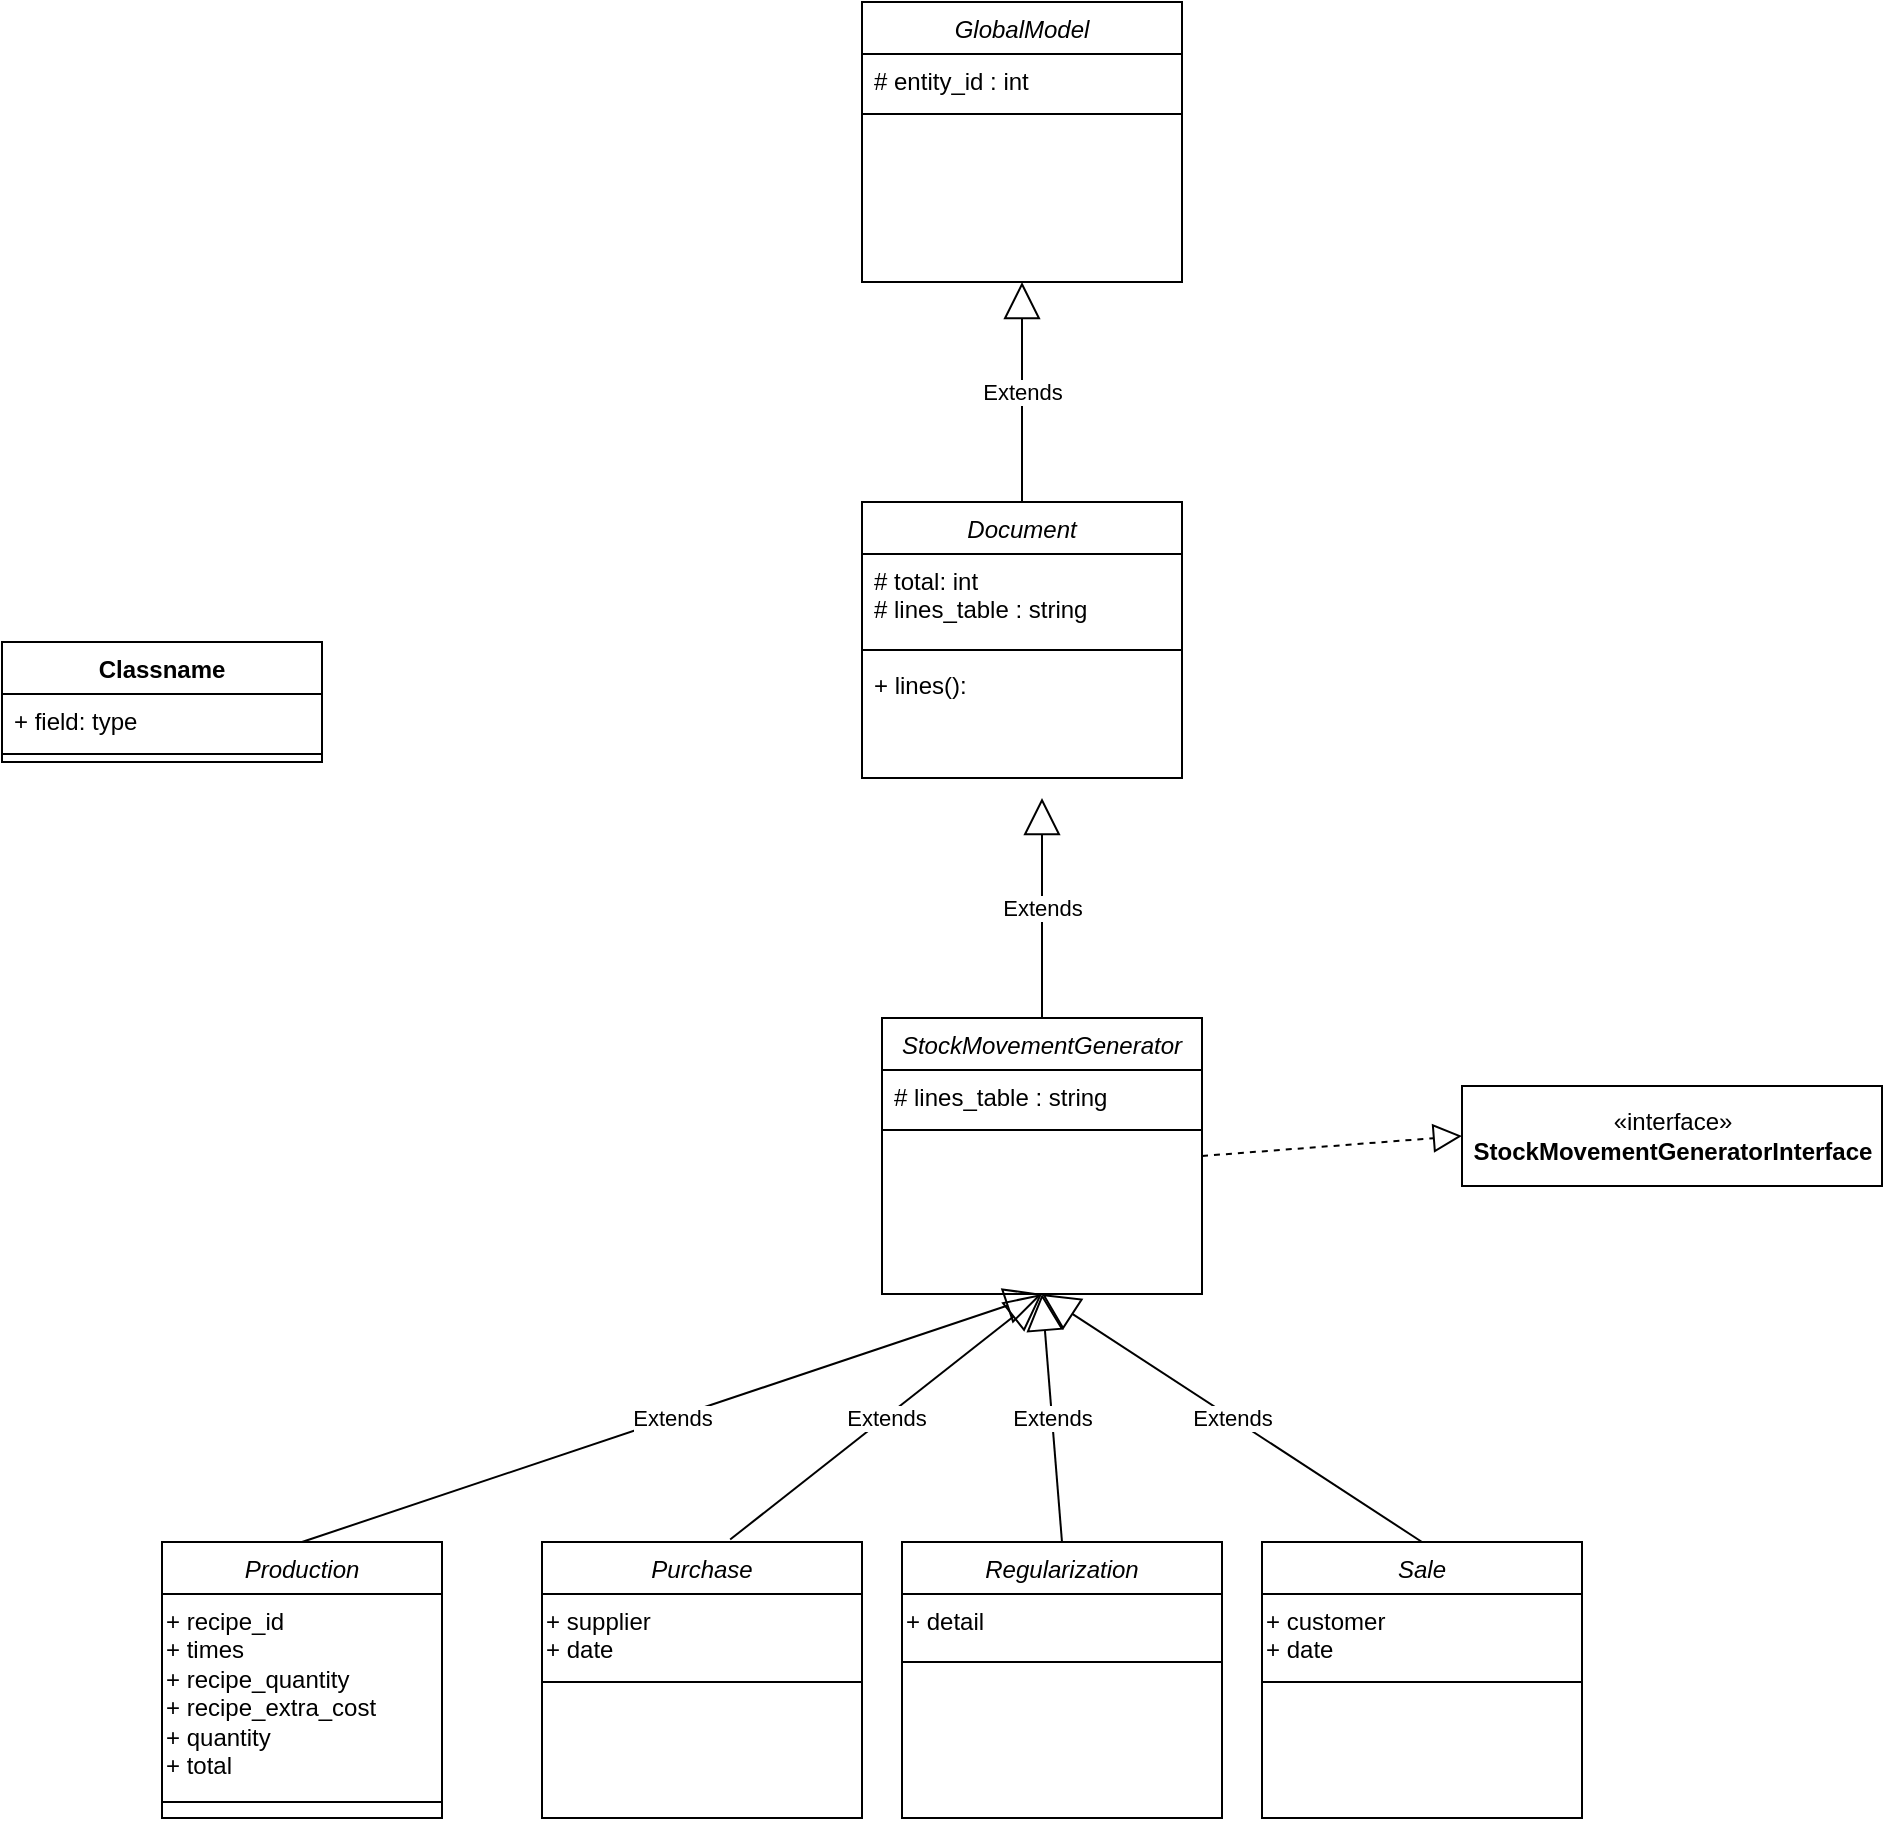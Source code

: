 <mxfile version="15.6.0" type="github">
  <diagram id="C5RBs43oDa-KdzZeNtuy" name="Page-1">
    <mxGraphModel dx="2249" dy="762" grid="1" gridSize="10" guides="1" tooltips="1" connect="1" arrows="1" fold="1" page="1" pageScale="1" pageWidth="827" pageHeight="1169" math="0" shadow="0">
      <root>
        <mxCell id="WIyWlLk6GJQsqaUBKTNV-0" />
        <mxCell id="WIyWlLk6GJQsqaUBKTNV-1" parent="WIyWlLk6GJQsqaUBKTNV-0" />
        <mxCell id="zkfFHV4jXpPFQw0GAbJ--0" value="GlobalModel&#xa;" style="swimlane;fontStyle=2;align=center;verticalAlign=top;childLayout=stackLayout;horizontal=1;startSize=26;horizontalStack=0;resizeParent=1;resizeLast=0;collapsible=1;marginBottom=0;rounded=0;shadow=0;strokeWidth=1;" parent="WIyWlLk6GJQsqaUBKTNV-1" vertex="1">
          <mxGeometry x="220" y="120" width="160" height="140" as="geometry">
            <mxRectangle x="230" y="140" width="160" height="26" as="alternateBounds" />
          </mxGeometry>
        </mxCell>
        <mxCell id="zkfFHV4jXpPFQw0GAbJ--1" value="# entity_id : int" style="text;align=left;verticalAlign=top;spacingLeft=4;spacingRight=4;overflow=hidden;rotatable=0;points=[[0,0.5],[1,0.5]];portConstraint=eastwest;" parent="zkfFHV4jXpPFQw0GAbJ--0" vertex="1">
          <mxGeometry y="26" width="160" height="26" as="geometry" />
        </mxCell>
        <mxCell id="zkfFHV4jXpPFQw0GAbJ--4" value="" style="line;html=1;strokeWidth=1;align=left;verticalAlign=middle;spacingTop=-1;spacingLeft=3;spacingRight=3;rotatable=0;labelPosition=right;points=[];portConstraint=eastwest;" parent="zkfFHV4jXpPFQw0GAbJ--0" vertex="1">
          <mxGeometry y="52" width="160" height="8" as="geometry" />
        </mxCell>
        <mxCell id="2enkUyAoRI4TT14OIpSk-1" value="Document&#xa;" style="swimlane;fontStyle=2;align=center;verticalAlign=top;childLayout=stackLayout;horizontal=1;startSize=26;horizontalStack=0;resizeParent=1;resizeLast=0;collapsible=1;marginBottom=0;rounded=0;shadow=0;strokeWidth=1;" vertex="1" parent="WIyWlLk6GJQsqaUBKTNV-1">
          <mxGeometry x="220" y="370" width="160" height="138" as="geometry">
            <mxRectangle x="230" y="140" width="160" height="26" as="alternateBounds" />
          </mxGeometry>
        </mxCell>
        <mxCell id="2enkUyAoRI4TT14OIpSk-55" value="# total: int&#xa;# lines_table : string&#xa;&#xa;&#xa;&#xa;&#xa;" style="text;align=left;verticalAlign=top;spacingLeft=4;spacingRight=4;overflow=hidden;rotatable=0;points=[[0,0.5],[1,0.5]];portConstraint=eastwest;" vertex="1" parent="2enkUyAoRI4TT14OIpSk-1">
          <mxGeometry y="26" width="160" height="44" as="geometry" />
        </mxCell>
        <mxCell id="2enkUyAoRI4TT14OIpSk-5" value="" style="line;html=1;strokeWidth=1;align=left;verticalAlign=middle;spacingTop=-1;spacingLeft=3;spacingRight=3;rotatable=0;labelPosition=right;points=[];portConstraint=eastwest;" vertex="1" parent="2enkUyAoRI4TT14OIpSk-1">
          <mxGeometry y="70" width="160" height="8" as="geometry" />
        </mxCell>
        <mxCell id="2enkUyAoRI4TT14OIpSk-53" value="+ lines():" style="text;strokeColor=none;fillColor=none;align=left;verticalAlign=top;spacingLeft=4;spacingRight=4;overflow=hidden;rotatable=0;points=[[0,0.5],[1,0.5]];portConstraint=eastwest;" vertex="1" parent="2enkUyAoRI4TT14OIpSk-1">
          <mxGeometry y="78" width="160" height="26" as="geometry" />
        </mxCell>
        <mxCell id="2enkUyAoRI4TT14OIpSk-15" value="Extends" style="endArrow=block;endSize=16;endFill=0;html=1;rounded=0;entryX=0.5;entryY=1;entryDx=0;entryDy=0;exitX=0.5;exitY=0;exitDx=0;exitDy=0;" edge="1" parent="WIyWlLk6GJQsqaUBKTNV-1" source="2enkUyAoRI4TT14OIpSk-1" target="zkfFHV4jXpPFQw0GAbJ--0">
          <mxGeometry width="160" relative="1" as="geometry">
            <mxPoint x="330" y="390" as="sourcePoint" />
            <mxPoint x="490" y="390" as="targetPoint" />
          </mxGeometry>
        </mxCell>
        <mxCell id="2enkUyAoRI4TT14OIpSk-20" value="Sale" style="swimlane;fontStyle=2;align=center;verticalAlign=top;childLayout=stackLayout;horizontal=1;startSize=26;horizontalStack=0;resizeParent=1;resizeLast=0;collapsible=1;marginBottom=0;rounded=0;shadow=0;strokeWidth=1;" vertex="1" parent="WIyWlLk6GJQsqaUBKTNV-1">
          <mxGeometry x="420" y="890" width="160" height="138" as="geometry">
            <mxRectangle x="230" y="140" width="160" height="26" as="alternateBounds" />
          </mxGeometry>
        </mxCell>
        <mxCell id="2enkUyAoRI4TT14OIpSk-59" value="+ customer&lt;br&gt;+ date" style="text;whiteSpace=wrap;html=1;" vertex="1" parent="2enkUyAoRI4TT14OIpSk-20">
          <mxGeometry y="26" width="160" height="40" as="geometry" />
        </mxCell>
        <mxCell id="2enkUyAoRI4TT14OIpSk-22" value="" style="line;html=1;strokeWidth=1;align=left;verticalAlign=middle;spacingTop=-1;spacingLeft=3;spacingRight=3;rotatable=0;labelPosition=right;points=[];portConstraint=eastwest;" vertex="1" parent="2enkUyAoRI4TT14OIpSk-20">
          <mxGeometry y="66" width="160" height="8" as="geometry" />
        </mxCell>
        <mxCell id="2enkUyAoRI4TT14OIpSk-23" value="Extends" style="endArrow=block;endSize=16;endFill=0;html=1;rounded=0;exitX=0.5;exitY=0;exitDx=0;exitDy=0;entryX=0.5;entryY=1;entryDx=0;entryDy=0;" edge="1" parent="WIyWlLk6GJQsqaUBKTNV-1" source="2enkUyAoRI4TT14OIpSk-20" target="2enkUyAoRI4TT14OIpSk-31">
          <mxGeometry width="160" relative="1" as="geometry">
            <mxPoint x="330" y="638" as="sourcePoint" />
            <mxPoint x="300" y="508" as="targetPoint" />
          </mxGeometry>
        </mxCell>
        <mxCell id="2enkUyAoRI4TT14OIpSk-24" value="«interface»&lt;br&gt;&lt;b&gt;StockMovementGeneratorInterface&lt;/b&gt;" style="html=1;" vertex="1" parent="WIyWlLk6GJQsqaUBKTNV-1">
          <mxGeometry x="520" y="662" width="210" height="50" as="geometry" />
        </mxCell>
        <mxCell id="2enkUyAoRI4TT14OIpSk-30" value="" style="endArrow=block;dashed=1;endFill=0;endSize=12;html=1;rounded=0;entryX=0;entryY=0.5;entryDx=0;entryDy=0;exitX=1;exitY=0.5;exitDx=0;exitDy=0;" edge="1" parent="WIyWlLk6GJQsqaUBKTNV-1" source="2enkUyAoRI4TT14OIpSk-31" target="2enkUyAoRI4TT14OIpSk-24">
          <mxGeometry width="160" relative="1" as="geometry">
            <mxPoint x="380" y="450" as="sourcePoint" />
            <mxPoint x="490" y="540" as="targetPoint" />
          </mxGeometry>
        </mxCell>
        <mxCell id="2enkUyAoRI4TT14OIpSk-31" value="StockMovementGenerator" style="swimlane;fontStyle=2;align=center;verticalAlign=top;childLayout=stackLayout;horizontal=1;startSize=26;horizontalStack=0;resizeParent=1;resizeLast=0;collapsible=1;marginBottom=0;rounded=0;shadow=0;strokeWidth=1;" vertex="1" parent="WIyWlLk6GJQsqaUBKTNV-1">
          <mxGeometry x="230" y="628" width="160" height="138" as="geometry">
            <mxRectangle x="230" y="140" width="160" height="26" as="alternateBounds" />
          </mxGeometry>
        </mxCell>
        <mxCell id="2enkUyAoRI4TT14OIpSk-32" value="# lines_table : string&#xa;" style="text;align=left;verticalAlign=top;spacingLeft=4;spacingRight=4;overflow=hidden;rotatable=0;points=[[0,0.5],[1,0.5]];portConstraint=eastwest;" vertex="1" parent="2enkUyAoRI4TT14OIpSk-31">
          <mxGeometry y="26" width="160" height="26" as="geometry" />
        </mxCell>
        <mxCell id="2enkUyAoRI4TT14OIpSk-33" value="" style="line;html=1;strokeWidth=1;align=left;verticalAlign=middle;spacingTop=-1;spacingLeft=3;spacingRight=3;rotatable=0;labelPosition=right;points=[];portConstraint=eastwest;" vertex="1" parent="2enkUyAoRI4TT14OIpSk-31">
          <mxGeometry y="52" width="160" height="8" as="geometry" />
        </mxCell>
        <mxCell id="2enkUyAoRI4TT14OIpSk-34" value="Extends" style="endArrow=block;endSize=16;endFill=0;html=1;rounded=0;exitX=0.5;exitY=0;exitDx=0;exitDy=0;" edge="1" parent="WIyWlLk6GJQsqaUBKTNV-1" source="2enkUyAoRI4TT14OIpSk-31">
          <mxGeometry width="160" relative="1" as="geometry">
            <mxPoint x="340" y="648" as="sourcePoint" />
            <mxPoint x="310" y="518.0" as="targetPoint" />
          </mxGeometry>
        </mxCell>
        <mxCell id="2enkUyAoRI4TT14OIpSk-35" value="Regularization" style="swimlane;fontStyle=2;align=center;verticalAlign=top;childLayout=stackLayout;horizontal=1;startSize=26;horizontalStack=0;resizeParent=1;resizeLast=0;collapsible=1;marginBottom=0;rounded=0;shadow=0;strokeWidth=1;" vertex="1" parent="WIyWlLk6GJQsqaUBKTNV-1">
          <mxGeometry x="240" y="890" width="160" height="138" as="geometry">
            <mxRectangle x="230" y="140" width="160" height="26" as="alternateBounds" />
          </mxGeometry>
        </mxCell>
        <mxCell id="2enkUyAoRI4TT14OIpSk-58" value="+ detail" style="text;whiteSpace=wrap;html=1;" vertex="1" parent="2enkUyAoRI4TT14OIpSk-35">
          <mxGeometry y="26" width="160" height="30" as="geometry" />
        </mxCell>
        <mxCell id="2enkUyAoRI4TT14OIpSk-36" value="" style="line;html=1;strokeWidth=1;align=left;verticalAlign=middle;spacingTop=-1;spacingLeft=3;spacingRight=3;rotatable=0;labelPosition=right;points=[];portConstraint=eastwest;" vertex="1" parent="2enkUyAoRI4TT14OIpSk-35">
          <mxGeometry y="56" width="160" height="8" as="geometry" />
        </mxCell>
        <mxCell id="2enkUyAoRI4TT14OIpSk-37" value="Production" style="swimlane;fontStyle=2;align=center;verticalAlign=top;childLayout=stackLayout;horizontal=1;startSize=26;horizontalStack=0;resizeParent=1;resizeLast=0;collapsible=1;marginBottom=0;rounded=0;shadow=0;strokeWidth=1;" vertex="1" parent="WIyWlLk6GJQsqaUBKTNV-1">
          <mxGeometry x="-130" y="890" width="140" height="138" as="geometry">
            <mxRectangle x="230" y="140" width="160" height="26" as="alternateBounds" />
          </mxGeometry>
        </mxCell>
        <mxCell id="2enkUyAoRI4TT14OIpSk-56" value="+ recipe_id&lt;br&gt;+ times&lt;br&gt;+ recipe_quantity&lt;br&gt;+ recipe_extra_cost&lt;br&gt;+ quantity&lt;br&gt;+ total" style="text;whiteSpace=wrap;html=1;" vertex="1" parent="2enkUyAoRI4TT14OIpSk-37">
          <mxGeometry y="26" width="140" height="100" as="geometry" />
        </mxCell>
        <mxCell id="2enkUyAoRI4TT14OIpSk-38" value="" style="line;html=1;strokeWidth=1;align=left;verticalAlign=middle;spacingTop=-1;spacingLeft=3;spacingRight=3;rotatable=0;labelPosition=right;points=[];portConstraint=eastwest;" vertex="1" parent="2enkUyAoRI4TT14OIpSk-37">
          <mxGeometry y="126" width="140" height="8" as="geometry" />
        </mxCell>
        <mxCell id="2enkUyAoRI4TT14OIpSk-39" value="Purchase" style="swimlane;fontStyle=2;align=center;verticalAlign=top;childLayout=stackLayout;horizontal=1;startSize=26;horizontalStack=0;resizeParent=1;resizeLast=0;collapsible=1;marginBottom=0;rounded=0;shadow=0;strokeWidth=1;" vertex="1" parent="WIyWlLk6GJQsqaUBKTNV-1">
          <mxGeometry x="60" y="890" width="160" height="138" as="geometry">
            <mxRectangle x="230" y="140" width="160" height="26" as="alternateBounds" />
          </mxGeometry>
        </mxCell>
        <mxCell id="2enkUyAoRI4TT14OIpSk-57" value="+ supplier&lt;br&gt;+ date" style="text;whiteSpace=wrap;html=1;" vertex="1" parent="2enkUyAoRI4TT14OIpSk-39">
          <mxGeometry y="26" width="160" height="40" as="geometry" />
        </mxCell>
        <mxCell id="2enkUyAoRI4TT14OIpSk-40" value="" style="line;html=1;strokeWidth=1;align=left;verticalAlign=middle;spacingTop=-1;spacingLeft=3;spacingRight=3;rotatable=0;labelPosition=right;points=[];portConstraint=eastwest;" vertex="1" parent="2enkUyAoRI4TT14OIpSk-39">
          <mxGeometry y="66" width="160" height="8" as="geometry" />
        </mxCell>
        <mxCell id="2enkUyAoRI4TT14OIpSk-46" value="Extends" style="endArrow=block;endSize=16;endFill=0;html=1;rounded=0;exitX=0.5;exitY=0;exitDx=0;exitDy=0;entryX=0.5;entryY=1;entryDx=0;entryDy=0;" edge="1" parent="WIyWlLk6GJQsqaUBKTNV-1" source="2enkUyAoRI4TT14OIpSk-35" target="2enkUyAoRI4TT14OIpSk-31">
          <mxGeometry width="160" relative="1" as="geometry">
            <mxPoint x="290" y="710" as="sourcePoint" />
            <mxPoint x="450" y="710" as="targetPoint" />
          </mxGeometry>
        </mxCell>
        <mxCell id="2enkUyAoRI4TT14OIpSk-47" value="Extends" style="endArrow=block;endSize=16;endFill=0;html=1;rounded=0;exitX=0.588;exitY=-0.009;exitDx=0;exitDy=0;exitPerimeter=0;entryX=0.5;entryY=1;entryDx=0;entryDy=0;" edge="1" parent="WIyWlLk6GJQsqaUBKTNV-1" source="2enkUyAoRI4TT14OIpSk-39" target="2enkUyAoRI4TT14OIpSk-31">
          <mxGeometry width="160" relative="1" as="geometry">
            <mxPoint x="290" y="710" as="sourcePoint" />
            <mxPoint x="450" y="710" as="targetPoint" />
          </mxGeometry>
        </mxCell>
        <mxCell id="2enkUyAoRI4TT14OIpSk-48" value="Extends" style="endArrow=block;endSize=16;endFill=0;html=1;rounded=0;exitX=0.5;exitY=0;exitDx=0;exitDy=0;entryX=0.5;entryY=1;entryDx=0;entryDy=0;" edge="1" parent="WIyWlLk6GJQsqaUBKTNV-1" source="2enkUyAoRI4TT14OIpSk-37" target="2enkUyAoRI4TT14OIpSk-31">
          <mxGeometry width="160" relative="1" as="geometry">
            <mxPoint x="-70" y="800" as="sourcePoint" />
            <mxPoint x="90" y="800" as="targetPoint" />
          </mxGeometry>
        </mxCell>
        <mxCell id="2enkUyAoRI4TT14OIpSk-50" value="Classname" style="swimlane;fontStyle=1;align=center;verticalAlign=top;childLayout=stackLayout;horizontal=1;startSize=26;horizontalStack=0;resizeParent=1;resizeParentMax=0;resizeLast=0;collapsible=1;marginBottom=0;" vertex="1" parent="WIyWlLk6GJQsqaUBKTNV-1">
          <mxGeometry x="-210" y="440" width="160" height="60" as="geometry" />
        </mxCell>
        <mxCell id="2enkUyAoRI4TT14OIpSk-51" value="+ field: type" style="text;strokeColor=none;fillColor=none;align=left;verticalAlign=top;spacingLeft=4;spacingRight=4;overflow=hidden;rotatable=0;points=[[0,0.5],[1,0.5]];portConstraint=eastwest;" vertex="1" parent="2enkUyAoRI4TT14OIpSk-50">
          <mxGeometry y="26" width="160" height="26" as="geometry" />
        </mxCell>
        <mxCell id="2enkUyAoRI4TT14OIpSk-52" value="" style="line;strokeWidth=1;fillColor=none;align=left;verticalAlign=middle;spacingTop=-1;spacingLeft=3;spacingRight=3;rotatable=0;labelPosition=right;points=[];portConstraint=eastwest;" vertex="1" parent="2enkUyAoRI4TT14OIpSk-50">
          <mxGeometry y="52" width="160" height="8" as="geometry" />
        </mxCell>
      </root>
    </mxGraphModel>
  </diagram>
</mxfile>
